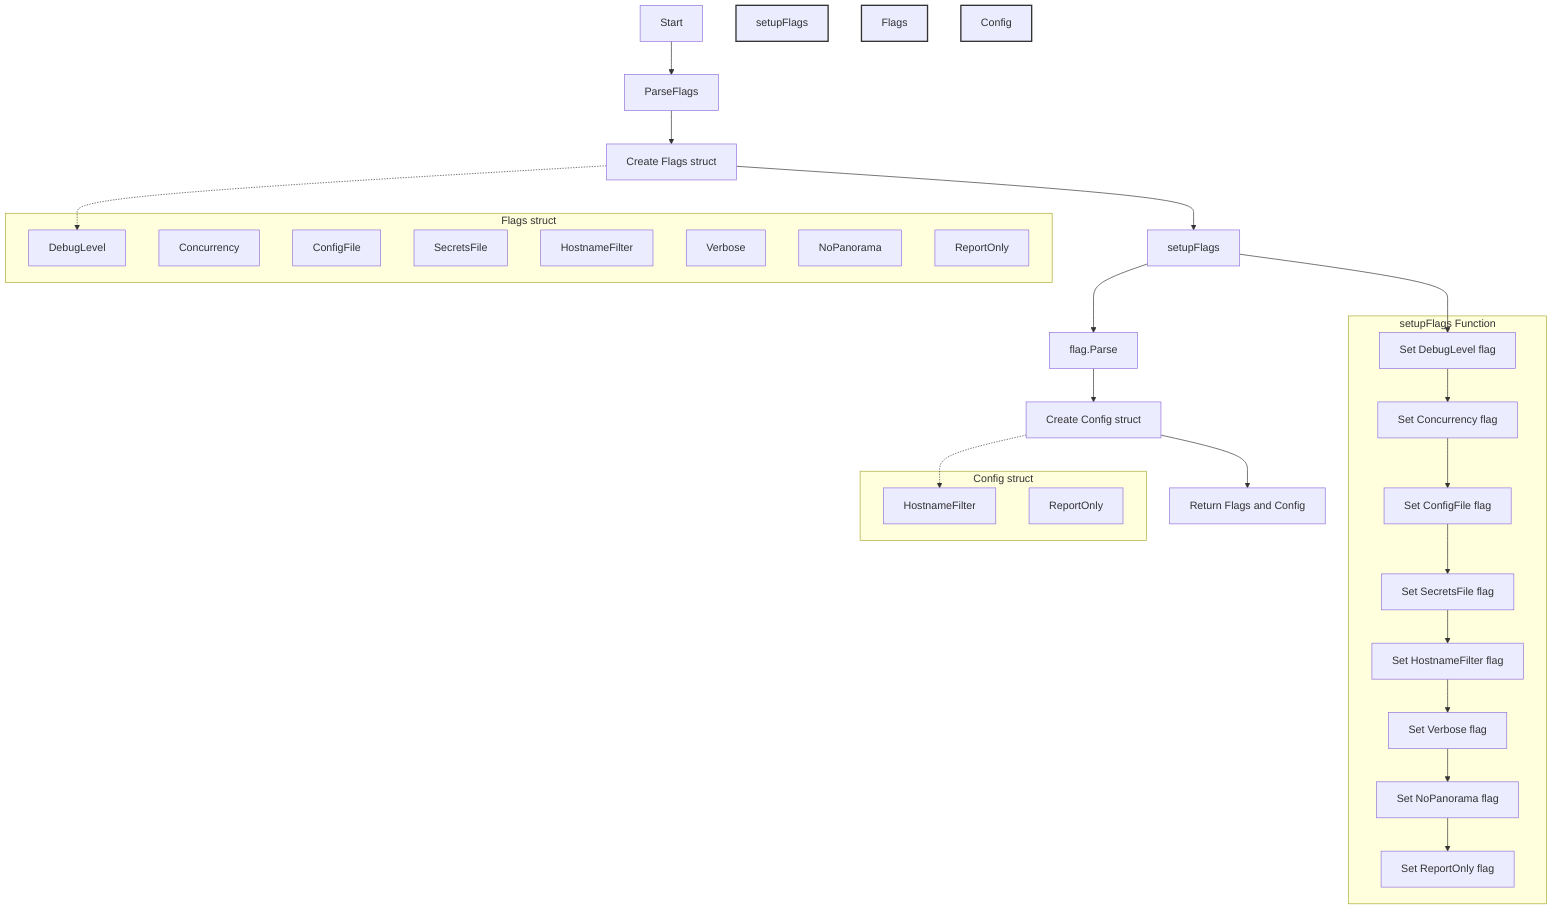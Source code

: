 flowchart TD
    A[Start] --> B[ParseFlags]
    B --> C[Create Flags struct]
    C --> D[setupFlags]
    D --> E[flag.Parse]
    E --> F[Create Config struct]
    F --> G[Return Flags and Config]

    subgraph setupFlags Function
        H[Set DebugLevel flag]
        I[Set Concurrency flag]
        J[Set ConfigFile flag]
        K[Set SecretsFile flag]
        L[Set HostnameFilter flag]
        M[Set Verbose flag]
        N[Set NoPanorama flag]
        O[Set ReportOnly flag]
    end

    D --> H
    H --> I
    I --> J
    J --> K
    K --> L
    L --> M
    M --> N
    N --> O

    subgraph Flags struct
        P[DebugLevel]
        Q[Concurrency]
        R[ConfigFile]
        S[SecretsFile]
        T[HostnameFilter]
        U[Verbose]
        V[NoPanorama]
        W[ReportOnly]
    end

    subgraph Config struct
        X[HostnameFilter]
        Y[ReportOnly]
    end

    C -.-> P
    F -.-> X

    style setupFlags Function fill:#f9f,stroke:#333,stroke-width:2px
    style Flags struct fill:#ccf,stroke:#333,stroke-width:2px
    style Config struct fill:#cfc,stroke:#333,stroke-width:2px